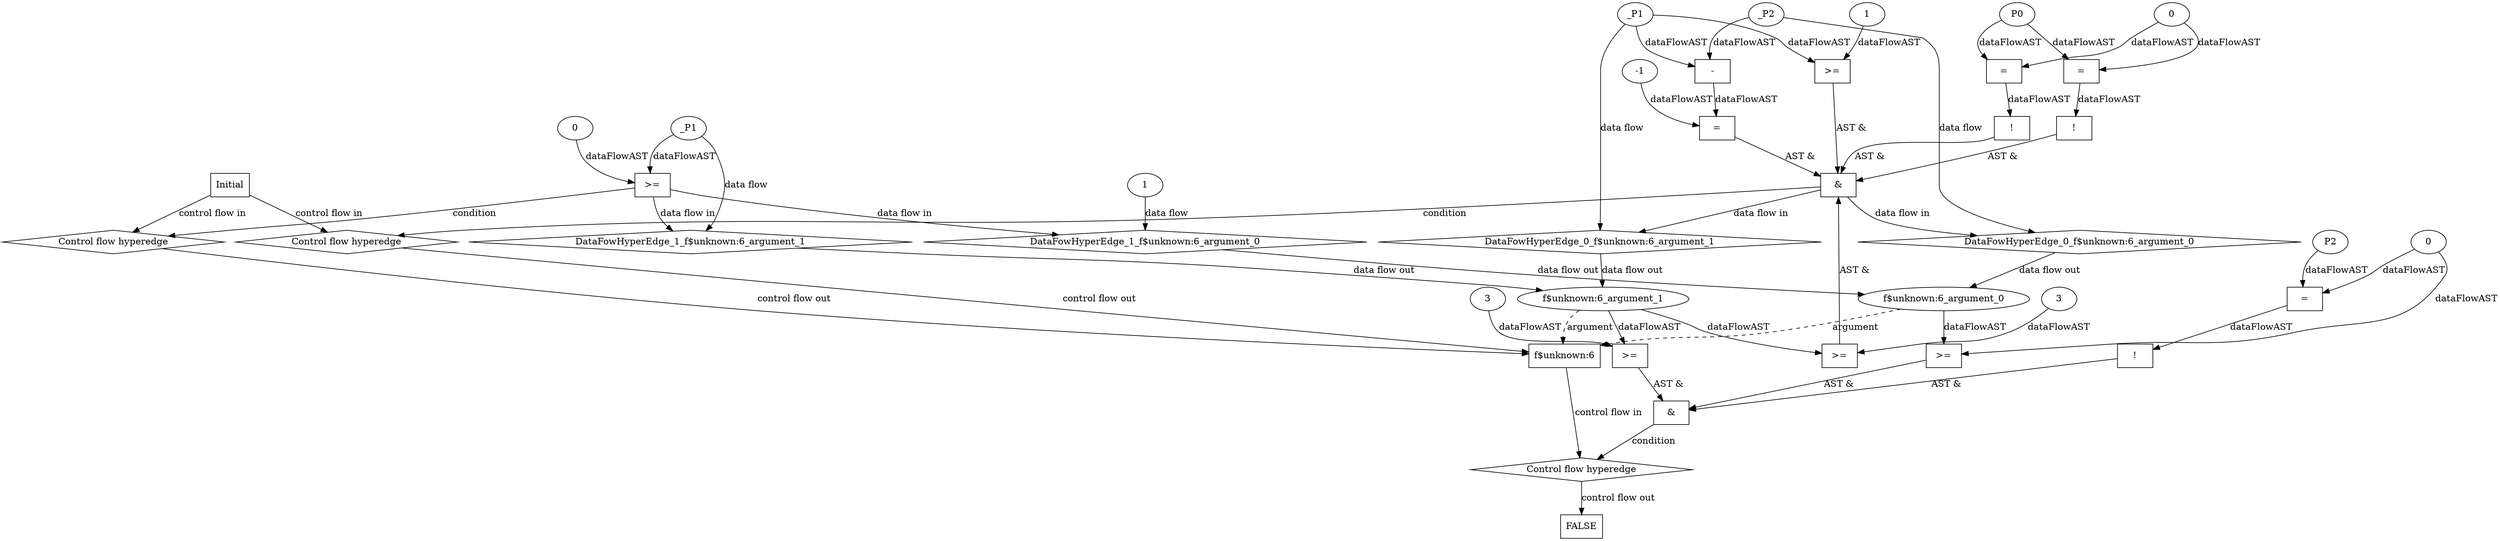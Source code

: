 digraph dag {
"f$unknown:6" [label="f$unknown:6" nodeName="f$unknown:6" class=cfn  shape="rect"];
FALSE [label="FALSE" nodeName=FALSE class=cfn  shape="rect"];
Initial [label="Initial" nodeName=Initial class=cfn  shape="rect"];
ControlFowHyperEdge_0 [label="Control flow hyperedge" nodeName=ControlFowHyperEdge_0 class=controlFlowHyperEdge shape="diamond"];
"Initial" -> ControlFowHyperEdge_0 [label="control flow in"]
ControlFowHyperEdge_0 -> "f$unknown:6" [label="control flow out"]
ControlFowHyperEdge_1 [label="Control flow hyperedge" nodeName=ControlFowHyperEdge_1 class=controlFlowHyperEdge shape="diamond"];
"Initial" -> ControlFowHyperEdge_1 [label="control flow in"]
ControlFowHyperEdge_1 -> "f$unknown:6" [label="control flow out"]
ControlFowHyperEdge_2 [label="Control flow hyperedge" nodeName=ControlFowHyperEdge_2 class=controlFlowHyperEdge shape="diamond"];
"f$unknown:6" -> ControlFowHyperEdge_2 [label="control flow in"]
ControlFowHyperEdge_2 -> "FALSE" [label="control flow out"]
"f$unknown:6_argument_0" [label="f$unknown:6_argument_0" nodeName=argument0 class=argument  head="f$unknown:6" shape="oval"];
"f$unknown:6_argument_0" -> "f$unknown:6"[label="argument" style="dashed"]
"f$unknown:6_argument_1" [label="f$unknown:6_argument_1" nodeName=argument1 class=argument  head="f$unknown:6" shape="oval"];
"f$unknown:6_argument_1" -> "f$unknown:6"[label="argument" style="dashed"]

"xxxf$unknown:6___Initial_0xxx_and" [label="&" nodeName="xxxf$unknown:6___Initial_0xxx_and" class=Operator shape="rect"];
"xxxf$unknown:6___Initial_0xxxguard3_node_0" [label="!" nodeName="xxxf$unknown:6___Initial_0xxxguard3_node_0" class=Operator shape="rect"];
"xxxf$unknown:6___Initial_0xxxguard3_node_1" [label="=" nodeName="xxxf$unknown:6___Initial_0xxxguard3_node_1" class=Operator  shape="rect"];
"xxxf$unknown:6___Initial_0xxxguard3_node_1" -> "xxxf$unknown:6___Initial_0xxxguard3_node_0"[label="dataFlowAST"]
"xxxf$unknown:6___Initial_0xxxguard2_node_2" -> "xxxf$unknown:6___Initial_0xxxguard3_node_1"[label="dataFlowAST"]
"xxxf$unknown:6___Initial_0xxxguard2_node_3" -> "xxxf$unknown:6___Initial_0xxxguard3_node_1"[label="dataFlowAST"]

"xxxf$unknown:6___Initial_0xxxguard3_node_0" -> "xxxf$unknown:6___Initial_0xxx_and" [label="AST &"];
"xxxf$unknown:6___Initial_0xxxguard1_node_0" [label=">=" nodeName="xxxf$unknown:6___Initial_0xxxguard1_node_0" class=Operator  shape="rect"];
"xxxf$unknown:6___Initial_0xxxguard1_node_2" [label="1" nodeName="xxxf$unknown:6___Initial_0xxxguard1_node_2" class=Literal ];
"xxxf$unknown:6___Initial_0xxxdataFlow1_node_0" -> "xxxf$unknown:6___Initial_0xxxguard1_node_0"[label="dataFlowAST"]
"xxxf$unknown:6___Initial_0xxxguard1_node_2" -> "xxxf$unknown:6___Initial_0xxxguard1_node_0"[label="dataFlowAST"]

"xxxf$unknown:6___Initial_0xxxguard1_node_0" -> "xxxf$unknown:6___Initial_0xxx_and" [label="AST &"];
"xxxf$unknown:6___Initial_0xxxguard2_node_0" [label="!" nodeName="xxxf$unknown:6___Initial_0xxxguard2_node_0" class=Operator shape="rect"];
"xxxf$unknown:6___Initial_0xxxguard2_node_1" [label="=" nodeName="xxxf$unknown:6___Initial_0xxxguard2_node_1" class=Operator  shape="rect"];
"xxxf$unknown:6___Initial_0xxxguard2_node_2" [label="P0" nodeName="xxxf$unknown:6___Initial_0xxxguard2_node_2" class=Constant ];
"xxxf$unknown:6___Initial_0xxxguard2_node_3" [label="0" nodeName="xxxf$unknown:6___Initial_0xxxguard2_node_3" class=Literal ];
"xxxf$unknown:6___Initial_0xxxguard2_node_1" -> "xxxf$unknown:6___Initial_0xxxguard2_node_0"[label="dataFlowAST"]
"xxxf$unknown:6___Initial_0xxxguard2_node_2" -> "xxxf$unknown:6___Initial_0xxxguard2_node_1"[label="dataFlowAST"]
"xxxf$unknown:6___Initial_0xxxguard2_node_3" -> "xxxf$unknown:6___Initial_0xxxguard2_node_1"[label="dataFlowAST"]

"xxxf$unknown:6___Initial_0xxxguard2_node_0" -> "xxxf$unknown:6___Initial_0xxx_and" [label="AST &"];
"xxxf$unknown:6___Initial_0xxxguard4_node_0" [label=">=" nodeName="xxxf$unknown:6___Initial_0xxxguard4_node_0" class=Operator  shape="rect"];
"xxxf$unknown:6___Initial_0xxxguard4_node_2" [label="3" nodeName="xxxf$unknown:6___Initial_0xxxguard4_node_2" class=Literal ];
"f$unknown:6_argument_1" -> "xxxf$unknown:6___Initial_0xxxguard4_node_0"[label="dataFlowAST"]
"xxxf$unknown:6___Initial_0xxxguard4_node_2" -> "xxxf$unknown:6___Initial_0xxxguard4_node_0"[label="dataFlowAST"]

"xxxf$unknown:6___Initial_0xxxguard4_node_0" -> "xxxf$unknown:6___Initial_0xxx_and" [label="AST &"];
"xxxf$unknown:6___Initial_0xxxguard_0_node_0" [label="=" nodeName="xxxf$unknown:6___Initial_0xxxguard_0_node_0" class=Operator  shape="rect"];
"xxxf$unknown:6___Initial_0xxxguard_0_node_1" [label="-" nodeName="xxxf$unknown:6___Initial_0xxxguard_0_node_1" class= Operator shape="rect"];
"xxxf$unknown:6___Initial_0xxxguard_0_node_4" [label="-1" nodeName="xxxf$unknown:6___Initial_0xxxguard_0_node_4" class=Literal ];
"xxxf$unknown:6___Initial_0xxxguard_0_node_1" -> "xxxf$unknown:6___Initial_0xxxguard_0_node_0"[label="dataFlowAST"]
"xxxf$unknown:6___Initial_0xxxguard_0_node_4" -> "xxxf$unknown:6___Initial_0xxxguard_0_node_0"[label="dataFlowAST"]
"xxxf$unknown:6___Initial_0xxxdataFlow_0_node_0" -> "xxxf$unknown:6___Initial_0xxxguard_0_node_1"[label="dataFlowAST"]
"xxxf$unknown:6___Initial_0xxxdataFlow1_node_0" -> "xxxf$unknown:6___Initial_0xxxguard_0_node_1"[label="dataFlowAST"]

"xxxf$unknown:6___Initial_0xxxguard_0_node_0" -> "xxxf$unknown:6___Initial_0xxx_and" [label="AST &"];
"xxxf$unknown:6___Initial_0xxx_and" -> "ControlFowHyperEdge_0" [label="condition"];
"xxxf$unknown:6___Initial_0xxxdataFlow_0_node_0" [label="_P2" nodeName="xxxf$unknown:6___Initial_0xxxdataFlow_0_node_0" class=Constant ];

"xxxf$unknown:6___Initial_0xxxdataFlow_0_node_0" -> "DataFowHyperEdge_0_f$unknown:6_argument_0" [label="data flow"];
"xxxf$unknown:6___Initial_0xxxdataFlow1_node_0" [label="_P1" nodeName="xxxf$unknown:6___Initial_0xxxdataFlow1_node_0" class=Constant ];

"xxxf$unknown:6___Initial_0xxxdataFlow1_node_0" -> "DataFowHyperEdge_0_f$unknown:6_argument_1" [label="data flow"];
"xxxf$unknown:6___Initial_1xxxguard_0_node_0" [label=">=" nodeName="xxxf$unknown:6___Initial_1xxxguard_0_node_0" class=Operator  shape="rect"];
"xxxf$unknown:6___Initial_1xxxguard_0_node_1" [label="0" nodeName="xxxf$unknown:6___Initial_1xxxguard_0_node_1" class=Literal ];
"xxxf$unknown:6___Initial_1xxxguard_0_node_1" -> "xxxf$unknown:6___Initial_1xxxguard_0_node_0"[label="dataFlowAST"]
"xxxf$unknown:6___Initial_1xxxdataFlow1_node_0" -> "xxxf$unknown:6___Initial_1xxxguard_0_node_0"[label="dataFlowAST"]

"xxxf$unknown:6___Initial_1xxxguard_0_node_0" -> "ControlFowHyperEdge_1" [label="condition"];
"xxxf$unknown:6___Initial_1xxxdataFlow_0_node_0" [label="1" nodeName="xxxf$unknown:6___Initial_1xxxdataFlow_0_node_0" class=Literal ];

"xxxf$unknown:6___Initial_1xxxdataFlow_0_node_0" -> "DataFowHyperEdge_1_f$unknown:6_argument_0" [label="data flow"];
"xxxf$unknown:6___Initial_1xxxdataFlow1_node_0" [label="_P1" nodeName="xxxf$unknown:6___Initial_1xxxdataFlow1_node_0" class=Constant ];

"xxxf$unknown:6___Initial_1xxxdataFlow1_node_0" -> "DataFowHyperEdge_1_f$unknown:6_argument_1" [label="data flow"];
"xxxFALSE___f$unknown:6_2xxx_and" [label="&" nodeName="xxxFALSE___f$unknown:6_2xxx_and" class=Operator shape="rect"];
"xxxFALSE___f$unknown:6_2xxxguard_0_node_0" [label="!" nodeName="xxxFALSE___f$unknown:6_2xxxguard_0_node_0" class=Operator shape="rect"];
"xxxFALSE___f$unknown:6_2xxxguard_0_node_1" [label="=" nodeName="xxxFALSE___f$unknown:6_2xxxguard_0_node_1" class=Operator  shape="rect"];
"xxxFALSE___f$unknown:6_2xxxguard_0_node_2" [label="P2" nodeName="xxxFALSE___f$unknown:6_2xxxguard_0_node_2" class=Constant ];
"xxxFALSE___f$unknown:6_2xxxguard_0_node_3" [label="0" nodeName="xxxFALSE___f$unknown:6_2xxxguard_0_node_3" class=Literal ];
"xxxFALSE___f$unknown:6_2xxxguard_0_node_1" -> "xxxFALSE___f$unknown:6_2xxxguard_0_node_0"[label="dataFlowAST"]
"xxxFALSE___f$unknown:6_2xxxguard_0_node_2" -> "xxxFALSE___f$unknown:6_2xxxguard_0_node_1"[label="dataFlowAST"]
"xxxFALSE___f$unknown:6_2xxxguard_0_node_3" -> "xxxFALSE___f$unknown:6_2xxxguard_0_node_1"[label="dataFlowAST"]

"xxxFALSE___f$unknown:6_2xxxguard_0_node_0" -> "xxxFALSE___f$unknown:6_2xxx_and" [label="AST &"];
"xxxFALSE___f$unknown:6_2xxxguard1_node_0" [label=">=" nodeName="xxxFALSE___f$unknown:6_2xxxguard1_node_0" class=Operator  shape="rect"];
"xxxFALSE___f$unknown:6_2xxxguard1_node_2" [label="3" nodeName="xxxFALSE___f$unknown:6_2xxxguard1_node_2" class=Literal ];
"f$unknown:6_argument_1" -> "xxxFALSE___f$unknown:6_2xxxguard1_node_0"[label="dataFlowAST"]
"xxxFALSE___f$unknown:6_2xxxguard1_node_2" -> "xxxFALSE___f$unknown:6_2xxxguard1_node_0"[label="dataFlowAST"]

"xxxFALSE___f$unknown:6_2xxxguard1_node_0" -> "xxxFALSE___f$unknown:6_2xxx_and" [label="AST &"];
"xxxFALSE___f$unknown:6_2xxxguard2_node_0" [label=">=" nodeName="xxxFALSE___f$unknown:6_2xxxguard2_node_0" class=Operator  shape="rect"];
"xxxFALSE___f$unknown:6_2xxxguard_0_node_3" -> "xxxFALSE___f$unknown:6_2xxxguard2_node_0"[label="dataFlowAST"]
"f$unknown:6_argument_0" -> "xxxFALSE___f$unknown:6_2xxxguard2_node_0"[label="dataFlowAST"]

"xxxFALSE___f$unknown:6_2xxxguard2_node_0" -> "xxxFALSE___f$unknown:6_2xxx_and" [label="AST &"];
"xxxFALSE___f$unknown:6_2xxx_and" -> "ControlFowHyperEdge_2" [label="condition"];
"DataFowHyperEdge_0_f$unknown:6_argument_0" [label="DataFowHyperEdge_0_f$unknown:6_argument_0" nodeName="DataFowHyperEdge_0_f$unknown:6_argument_0" class=DataFlowHyperedge shape="diamond"];
"DataFowHyperEdge_0_f$unknown:6_argument_0" -> "f$unknown:6_argument_0"[label="data flow out"]
"xxxf$unknown:6___Initial_0xxx_and" -> "DataFowHyperEdge_0_f$unknown:6_argument_0"[label="data flow in"]
"DataFowHyperEdge_0_f$unknown:6_argument_1" [label="DataFowHyperEdge_0_f$unknown:6_argument_1" nodeName="DataFowHyperEdge_0_f$unknown:6_argument_1" class=DataFlowHyperedge shape="diamond"];
"DataFowHyperEdge_0_f$unknown:6_argument_1" -> "f$unknown:6_argument_1"[label="data flow out"]
"xxxf$unknown:6___Initial_0xxx_and" -> "DataFowHyperEdge_0_f$unknown:6_argument_1"[label="data flow in"]
"DataFowHyperEdge_1_f$unknown:6_argument_0" [label="DataFowHyperEdge_1_f$unknown:6_argument_0" nodeName="DataFowHyperEdge_1_f$unknown:6_argument_0" class=DataFlowHyperedge shape="diamond"];
"DataFowHyperEdge_1_f$unknown:6_argument_0" -> "f$unknown:6_argument_0"[label="data flow out"]
"xxxf$unknown:6___Initial_1xxxguard_0_node_0" -> "DataFowHyperEdge_1_f$unknown:6_argument_0"[label="data flow in"]
"DataFowHyperEdge_1_f$unknown:6_argument_1" [label="DataFowHyperEdge_1_f$unknown:6_argument_1" nodeName="DataFowHyperEdge_1_f$unknown:6_argument_1" class=DataFlowHyperedge shape="diamond"];
"DataFowHyperEdge_1_f$unknown:6_argument_1" -> "f$unknown:6_argument_1"[label="data flow out"]
"xxxf$unknown:6___Initial_1xxxguard_0_node_0" -> "DataFowHyperEdge_1_f$unknown:6_argument_1"[label="data flow in"]




}
